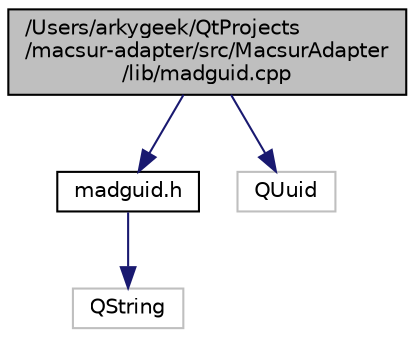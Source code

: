 digraph "/Users/arkygeek/QtProjects/macsur-adapter/src/MacsurAdapter/lib/madguid.cpp"
{
  edge [fontname="Helvetica",fontsize="10",labelfontname="Helvetica",labelfontsize="10"];
  node [fontname="Helvetica",fontsize="10",shape=record];
  Node1 [label="/Users/arkygeek/QtProjects\l/macsur-adapter/src/MacsurAdapter\l/lib/madguid.cpp",height=0.2,width=0.4,color="black", fillcolor="grey75", style="filled" fontcolor="black"];
  Node1 -> Node2 [color="midnightblue",fontsize="10",style="solid",fontname="Helvetica"];
  Node2 [label="madguid.h",height=0.2,width=0.4,color="black", fillcolor="white", style="filled",URL="$madguid_8h.html"];
  Node2 -> Node3 [color="midnightblue",fontsize="10",style="solid",fontname="Helvetica"];
  Node3 [label="QString",height=0.2,width=0.4,color="grey75", fillcolor="white", style="filled"];
  Node1 -> Node4 [color="midnightblue",fontsize="10",style="solid",fontname="Helvetica"];
  Node4 [label="QUuid",height=0.2,width=0.4,color="grey75", fillcolor="white", style="filled"];
}
